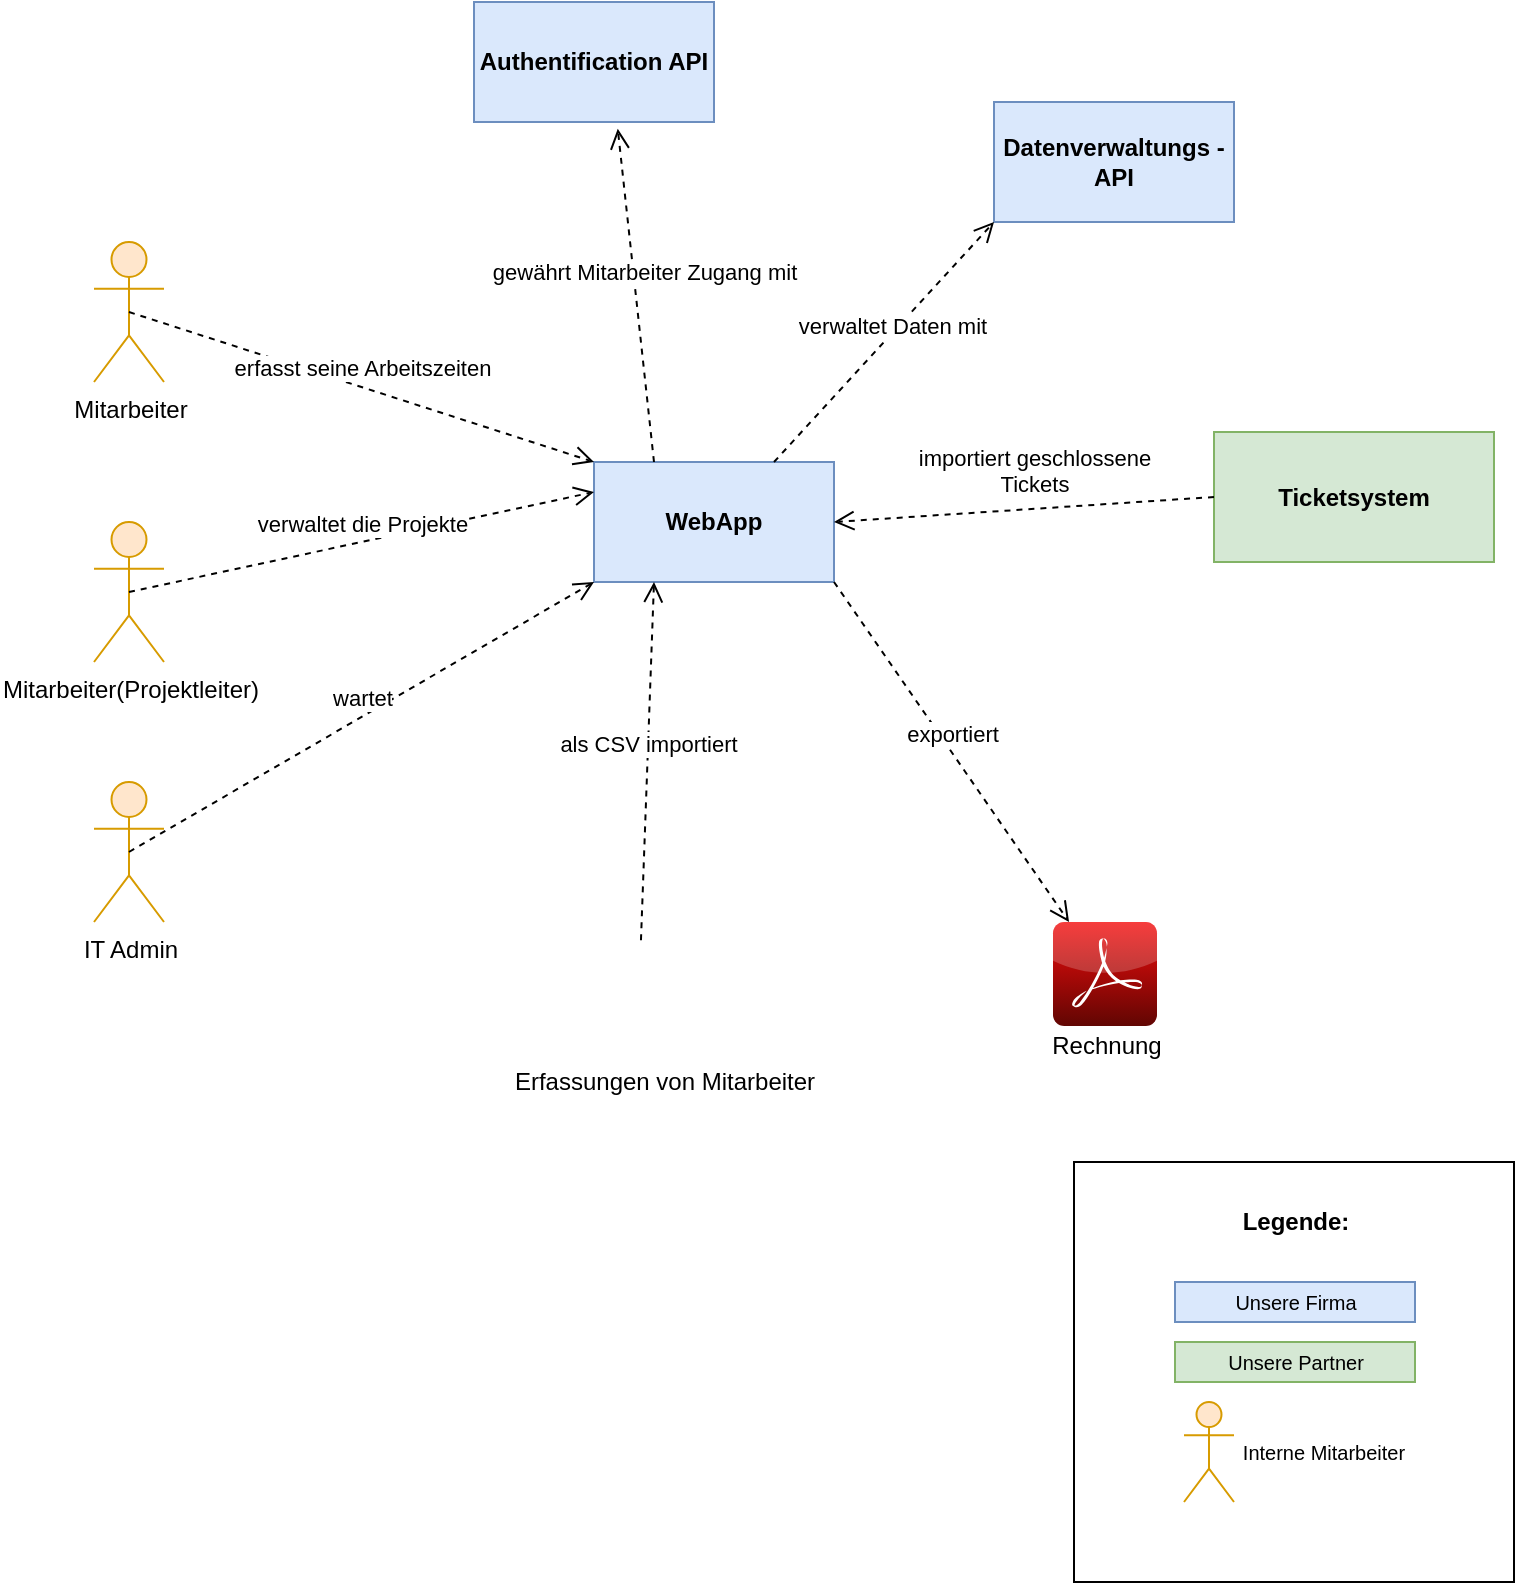 <mxfile version="13.10.0" type="device"><diagram id="yRrVL_rvaGFMWHwQO3xJ" name="Page-1"><mxGraphModel dx="2062" dy="1065" grid="1" gridSize="10" guides="1" tooltips="1" connect="1" arrows="1" fold="1" page="1" pageScale="1" pageWidth="827" pageHeight="1169" math="0" shadow="0"><root><mxCell id="0"/><mxCell id="1" parent="0"/><mxCell id="0kql8cHYhTH8Pl_qfRI--9" value="" style="rounded=0;whiteSpace=wrap;html=1;" parent="1" vertex="1"><mxGeometry x="570" y="870" width="220" height="210" as="geometry"/></mxCell><mxCell id="tccV-IWwDQMHzI5x3jdv-1" value="WebApp" style="rounded=0;whiteSpace=wrap;html=1;fillColor=#dae8fc;strokeColor=#6c8ebf;fontStyle=1" parent="1" vertex="1"><mxGeometry x="330" y="520" width="120" height="60" as="geometry"/></mxCell><mxCell id="tccV-IWwDQMHzI5x3jdv-2" value="Mitarbeiter&lt;br&gt;" style="shape=umlActor;verticalLabelPosition=bottom;verticalAlign=top;html=1;fillColor=#ffe6cc;strokeColor=#d79b00;" parent="1" vertex="1"><mxGeometry x="80" y="410" width="35" height="70" as="geometry"/></mxCell><mxCell id="tccV-IWwDQMHzI5x3jdv-7" value="" style="group" parent="1" vertex="1" connectable="0"><mxGeometry x="280" y="760" width="170" height="80" as="geometry"/></mxCell><mxCell id="tccV-IWwDQMHzI5x3jdv-6" value="Erfassungen von Mitarbeiter" style="text;html=1;align=center;verticalAlign=middle;resizable=0;points=[];autosize=1;" parent="tccV-IWwDQMHzI5x3jdv-7" vertex="1"><mxGeometry y="60" width="170" height="20" as="geometry"/></mxCell><mxCell id="0kql8cHYhTH8Pl_qfRI--3" value="" style="shape=image;html=1;verticalAlign=top;verticalLabelPosition=bottom;labelBackgroundColor=#ffffff;imageAspect=0;aspect=fixed;image=https://cdn3.iconfinder.com/data/icons/file-extension-vol-1/48/csv_file_database_extension_data-128.png" parent="tccV-IWwDQMHzI5x3jdv-7" vertex="1"><mxGeometry x="40" width="60" height="60" as="geometry"/></mxCell><mxCell id="tccV-IWwDQMHzI5x3jdv-9" value="als CSV importiert" style="html=1;verticalAlign=bottom;endArrow=open;dashed=1;endSize=8;exitX=0.26;exitY=-0.014;exitDx=0;exitDy=0;exitPerimeter=0;entryX=0.25;entryY=1;entryDx=0;entryDy=0;" parent="1" target="tccV-IWwDQMHzI5x3jdv-1" edge="1"><mxGeometry relative="1" as="geometry"><mxPoint x="353.48" y="759.16" as="sourcePoint"/><mxPoint x="410" y="590" as="targetPoint"/></mxGeometry></mxCell><mxCell id="tccV-IWwDQMHzI5x3jdv-10" value="erfasst seine Arbeitszeiten" style="html=1;verticalAlign=bottom;endArrow=open;dashed=1;endSize=8;exitX=0.5;exitY=0.5;exitDx=0;exitDy=0;exitPerimeter=0;entryX=0;entryY=0;entryDx=0;entryDy=0;" parent="1" source="tccV-IWwDQMHzI5x3jdv-2" target="tccV-IWwDQMHzI5x3jdv-1" edge="1"><mxGeometry relative="1" as="geometry"><mxPoint x="303.48" y="480.0" as="sourcePoint"/><mxPoint x="250" y="340.84" as="targetPoint"/></mxGeometry></mxCell><mxCell id="tccV-IWwDQMHzI5x3jdv-12" value="Mitarbeiter(Projektleiter)" style="shape=umlActor;verticalLabelPosition=bottom;verticalAlign=top;html=1;fillColor=#ffe6cc;strokeColor=#d79b00;" parent="1" vertex="1"><mxGeometry x="80" y="550" width="35" height="70" as="geometry"/></mxCell><mxCell id="tccV-IWwDQMHzI5x3jdv-13" value="verwaltet die Projekte" style="html=1;verticalAlign=bottom;endArrow=open;dashed=1;endSize=8;exitX=0.5;exitY=0.5;exitDx=0;exitDy=0;exitPerimeter=0;entryX=0;entryY=0.25;entryDx=0;entryDy=0;" parent="1" source="tccV-IWwDQMHzI5x3jdv-12" target="tccV-IWwDQMHzI5x3jdv-1" edge="1"><mxGeometry relative="1" as="geometry"><mxPoint x="303.48" y="590.0" as="sourcePoint"/><mxPoint x="330.0" y="630" as="targetPoint"/></mxGeometry></mxCell><mxCell id="tccV-IWwDQMHzI5x3jdv-14" value="IT Admin&lt;br&gt;" style="shape=umlActor;verticalLabelPosition=bottom;verticalAlign=top;html=1;fillColor=#ffe6cc;strokeColor=#d79b00;" parent="1" vertex="1"><mxGeometry x="80" y="680" width="35" height="70" as="geometry"/></mxCell><mxCell id="tccV-IWwDQMHzI5x3jdv-15" value="wartet" style="html=1;verticalAlign=bottom;endArrow=open;dashed=1;endSize=8;exitX=0.5;exitY=0.5;exitDx=0;exitDy=0;exitPerimeter=0;entryX=0;entryY=1;entryDx=0;entryDy=0;" parent="1" source="tccV-IWwDQMHzI5x3jdv-14" target="tccV-IWwDQMHzI5x3jdv-1" edge="1"><mxGeometry relative="1" as="geometry"><mxPoint x="167.5" y="720" as="sourcePoint"/><mxPoint x="400.0" y="670" as="targetPoint"/></mxGeometry></mxCell><mxCell id="tccV-IWwDQMHzI5x3jdv-18" value="" style="group" parent="1" vertex="1" connectable="0"><mxGeometry x="559.5" y="750" width="61" height="72" as="geometry"/></mxCell><mxCell id="tccV-IWwDQMHzI5x3jdv-16" value="" style="dashed=0;outlineConnect=0;html=1;align=center;labelPosition=center;verticalLabelPosition=bottom;verticalAlign=top;shape=mxgraph.webicons.adobe_pdf;fillColor=#F40C0C;gradientColor=#610603" parent="tccV-IWwDQMHzI5x3jdv-18" vertex="1"><mxGeometry width="52" height="52" as="geometry"/></mxCell><mxCell id="tccV-IWwDQMHzI5x3jdv-17" value="Rechnung" style="text;html=1;align=center;verticalAlign=middle;resizable=0;points=[];autosize=1;" parent="tccV-IWwDQMHzI5x3jdv-18" vertex="1"><mxGeometry x="-9" y="52" width="70" height="20" as="geometry"/></mxCell><mxCell id="tccV-IWwDQMHzI5x3jdv-19" value="exportiert" style="html=1;verticalAlign=bottom;endArrow=open;dashed=1;endSize=8;exitX=1;exitY=1;exitDx=0;exitDy=0;" parent="1" source="tccV-IWwDQMHzI5x3jdv-1" target="tccV-IWwDQMHzI5x3jdv-16" edge="1"><mxGeometry relative="1" as="geometry"><mxPoint x="653.48" y="649.16" as="sourcePoint"/><mxPoint x="650" y="500" as="targetPoint"/></mxGeometry></mxCell><mxCell id="tccV-IWwDQMHzI5x3jdv-20" value="Authentification API" style="rounded=0;whiteSpace=wrap;html=1;fillColor=#dae8fc;strokeColor=#6c8ebf;fontStyle=1" parent="1" vertex="1"><mxGeometry x="270" y="290" width="120" height="60" as="geometry"/></mxCell><mxCell id="tccV-IWwDQMHzI5x3jdv-21" value="gewährt Mitarbeiter Zugang mit" style="html=1;verticalAlign=bottom;endArrow=open;dashed=1;endSize=8;exitX=0.25;exitY=0;exitDx=0;exitDy=0;entryX=0.599;entryY=1.056;entryDx=0;entryDy=0;entryPerimeter=0;" parent="1" source="tccV-IWwDQMHzI5x3jdv-1" target="tccV-IWwDQMHzI5x3jdv-20" edge="1"><mxGeometry x="0.024" y="-4" relative="1" as="geometry"><mxPoint x="490" y="450" as="sourcePoint"/><mxPoint x="640" y="600" as="targetPoint"/><mxPoint as="offset"/></mxGeometry></mxCell><mxCell id="tccV-IWwDQMHzI5x3jdv-22" value="Datenverwaltungs -API" style="rounded=0;whiteSpace=wrap;html=1;fillColor=#dae8fc;strokeColor=#6c8ebf;fontStyle=1" parent="1" vertex="1"><mxGeometry x="530" y="340" width="120" height="60" as="geometry"/></mxCell><mxCell id="tccV-IWwDQMHzI5x3jdv-23" value="verwaltet Daten mit" style="html=1;verticalAlign=bottom;endArrow=open;dashed=1;endSize=8;exitX=0.75;exitY=0;exitDx=0;exitDy=0;entryX=0;entryY=1;entryDx=0;entryDy=0;" parent="1" source="tccV-IWwDQMHzI5x3jdv-1" target="tccV-IWwDQMHzI5x3jdv-22" edge="1"><mxGeometry x="0.024" y="-4" relative="1" as="geometry"><mxPoint x="468.12" y="528.32" as="sourcePoint"/><mxPoint x="450.0" y="361.68" as="targetPoint"/><mxPoint as="offset"/></mxGeometry></mxCell><mxCell id="0kql8cHYhTH8Pl_qfRI--1" value="&lt;b&gt;Ticketsystem&lt;/b&gt;" style="rounded=0;whiteSpace=wrap;html=1;fillColor=#d5e8d4;strokeColor=#82b366;" parent="1" vertex="1"><mxGeometry x="640" y="505" width="140" height="65" as="geometry"/></mxCell><mxCell id="0kql8cHYhTH8Pl_qfRI--2" value="importiert geschlossene &lt;br&gt;Tickets&lt;br&gt;" style="html=1;verticalAlign=bottom;endArrow=open;dashed=1;endSize=8;exitX=0;exitY=0.5;exitDx=0;exitDy=0;entryX=1;entryY=0.5;entryDx=0;entryDy=0;" parent="1" source="0kql8cHYhTH8Pl_qfRI--1" target="tccV-IWwDQMHzI5x3jdv-1" edge="1"><mxGeometry x="-0.055" y="-3" relative="1" as="geometry"><mxPoint x="550.0" y="540" as="sourcePoint"/><mxPoint x="667.526" y="710.0" as="targetPoint"/><mxPoint as="offset"/></mxGeometry></mxCell><mxCell id="0kql8cHYhTH8Pl_qfRI--4" value="&lt;font style=&quot;font-size: 10px&quot;&gt;Unsere Firma&lt;/font&gt;" style="rounded=0;whiteSpace=wrap;html=1;fillColor=#dae8fc;strokeColor=#6c8ebf;" parent="1" vertex="1"><mxGeometry x="620.5" y="930" width="120" height="20" as="geometry"/></mxCell><mxCell id="0kql8cHYhTH8Pl_qfRI--5" value="&lt;font style=&quot;font-size: 10px&quot;&gt;Unsere Partner&lt;/font&gt;" style="rounded=0;whiteSpace=wrap;html=1;fillColor=#d5e8d4;strokeColor=#82b366;" parent="1" vertex="1"><mxGeometry x="620.5" y="960" width="120" height="20" as="geometry"/></mxCell><mxCell id="0kql8cHYhTH8Pl_qfRI--6" value="" style="shape=umlActor;verticalLabelPosition=bottom;verticalAlign=top;html=1;fillColor=#ffe6cc;strokeColor=#d79b00;" parent="1" vertex="1"><mxGeometry x="625" y="990" width="25" height="50" as="geometry"/></mxCell><mxCell id="0kql8cHYhTH8Pl_qfRI--7" value="&lt;font style=&quot;font-size: 10px&quot;&gt;Interne Mitarbeiter&lt;/font&gt;" style="text;html=1;strokeColor=none;fillColor=none;align=center;verticalAlign=middle;whiteSpace=wrap;rounded=0;" parent="1" vertex="1"><mxGeometry x="640" y="1002.5" width="110" height="25" as="geometry"/></mxCell><mxCell id="0kql8cHYhTH8Pl_qfRI--8" value="&lt;b&gt;Legende:&lt;/b&gt;" style="text;html=1;strokeColor=none;fillColor=none;align=center;verticalAlign=middle;whiteSpace=wrap;rounded=0;" parent="1" vertex="1"><mxGeometry x="620.5" y="890" width="119.5" height="20" as="geometry"/></mxCell></root></mxGraphModel></diagram></mxfile>